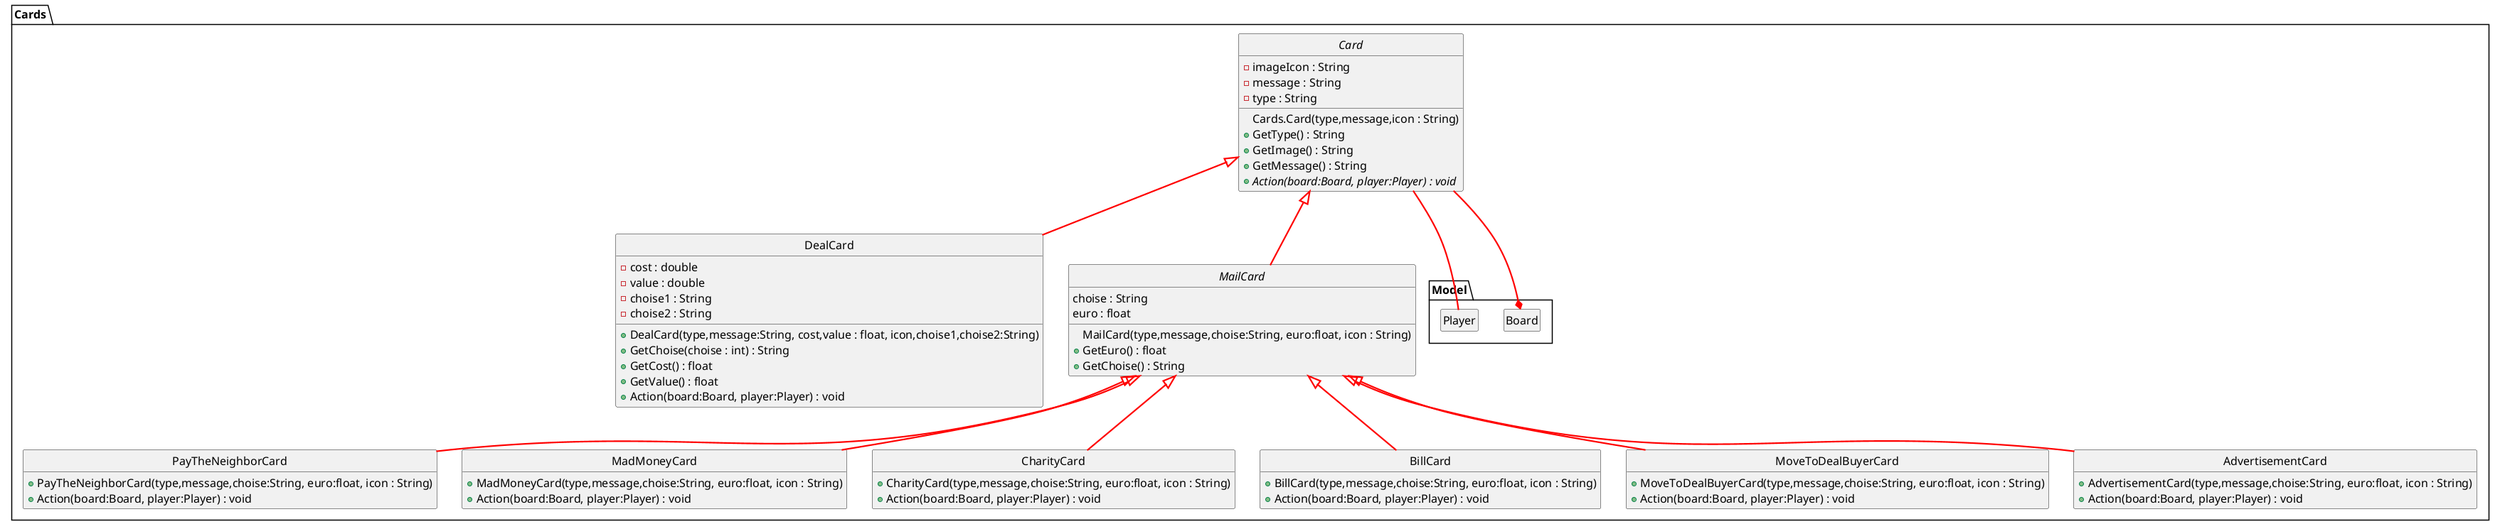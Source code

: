 @startuml Class_Diagram_UML
skinparam style strictuml
skinparam DefaultFontName Arial
skinparam DefaultFontSize 16
skinparam DefaultFontStyle bold
skinparam ArrowThickness 2.2
skinparam ArrowColor #red
hide empty members

package Cards
{
    abstract class Card
    {
        -imageIcon : String
        -message : String
        -type : String

        Cards.Card(type,message,icon : String)
        +GetType() : String
        +GetImage() : String
        +GetMessage() : String
        +{abstract} Action(board:Board, player:Player) : void
    }
    Card --* Model.Board
    Card -- Model.Player

    class DealCard extends Card
    {
        -cost : double
        -value : double
        -choise1 : String
        -choise2 : String

        +DealCard(type,message:String, cost,value : float, icon,choise1,choise2:String)
        +GetChoise(choise : int) : String
        +GetCost() : float
        +GetValue() : float
        +Action(board:Board, player:Player) : void
    }

    abstract class MailCard extends Card
    {
        choise : String
        euro : float

        MailCard(type,message,choise:String, euro:float, icon : String)
        +GetEuro() : float
        +GetChoise() : String
    }

    class PayTheNeighborCard extends MailCard
    {
        +PayTheNeighborCard(type,message,choise:String, euro:float, icon : String)    
        +Action(board:Board, player:Player) : void

    }

    class MadMoneyCard extends MailCard
    {
        +MadMoneyCard(type,message,choise:String, euro:float, icon : String)
        +Action(board:Board, player:Player) : void            
    }

    class CharityCard extends MailCard
    {
        +CharityCard(type,message,choise:String, euro:float, icon : String)
        +Action(board:Board, player:Player) : void            
    }

    class BillCard extends MailCard
    {
        +BillCard(type,message,choise:String, euro:float, icon : String)
        +Action(board:Board, player:Player) : void            
    }

    class MoveToDealBuyerCard extends MailCard
    {
        +MoveToDealBuyerCard(type,message,choise:String, euro:float, icon : String)
        +Action(board:Board, player:Player) : void            
    }

    class AdvertisementCard extends MailCard
    {
        +AdvertisementCard(type,message,choise:String, euro:float, icon : String)
        +Action(board:Board, player:Player) : void            
    }
}

@enduml
